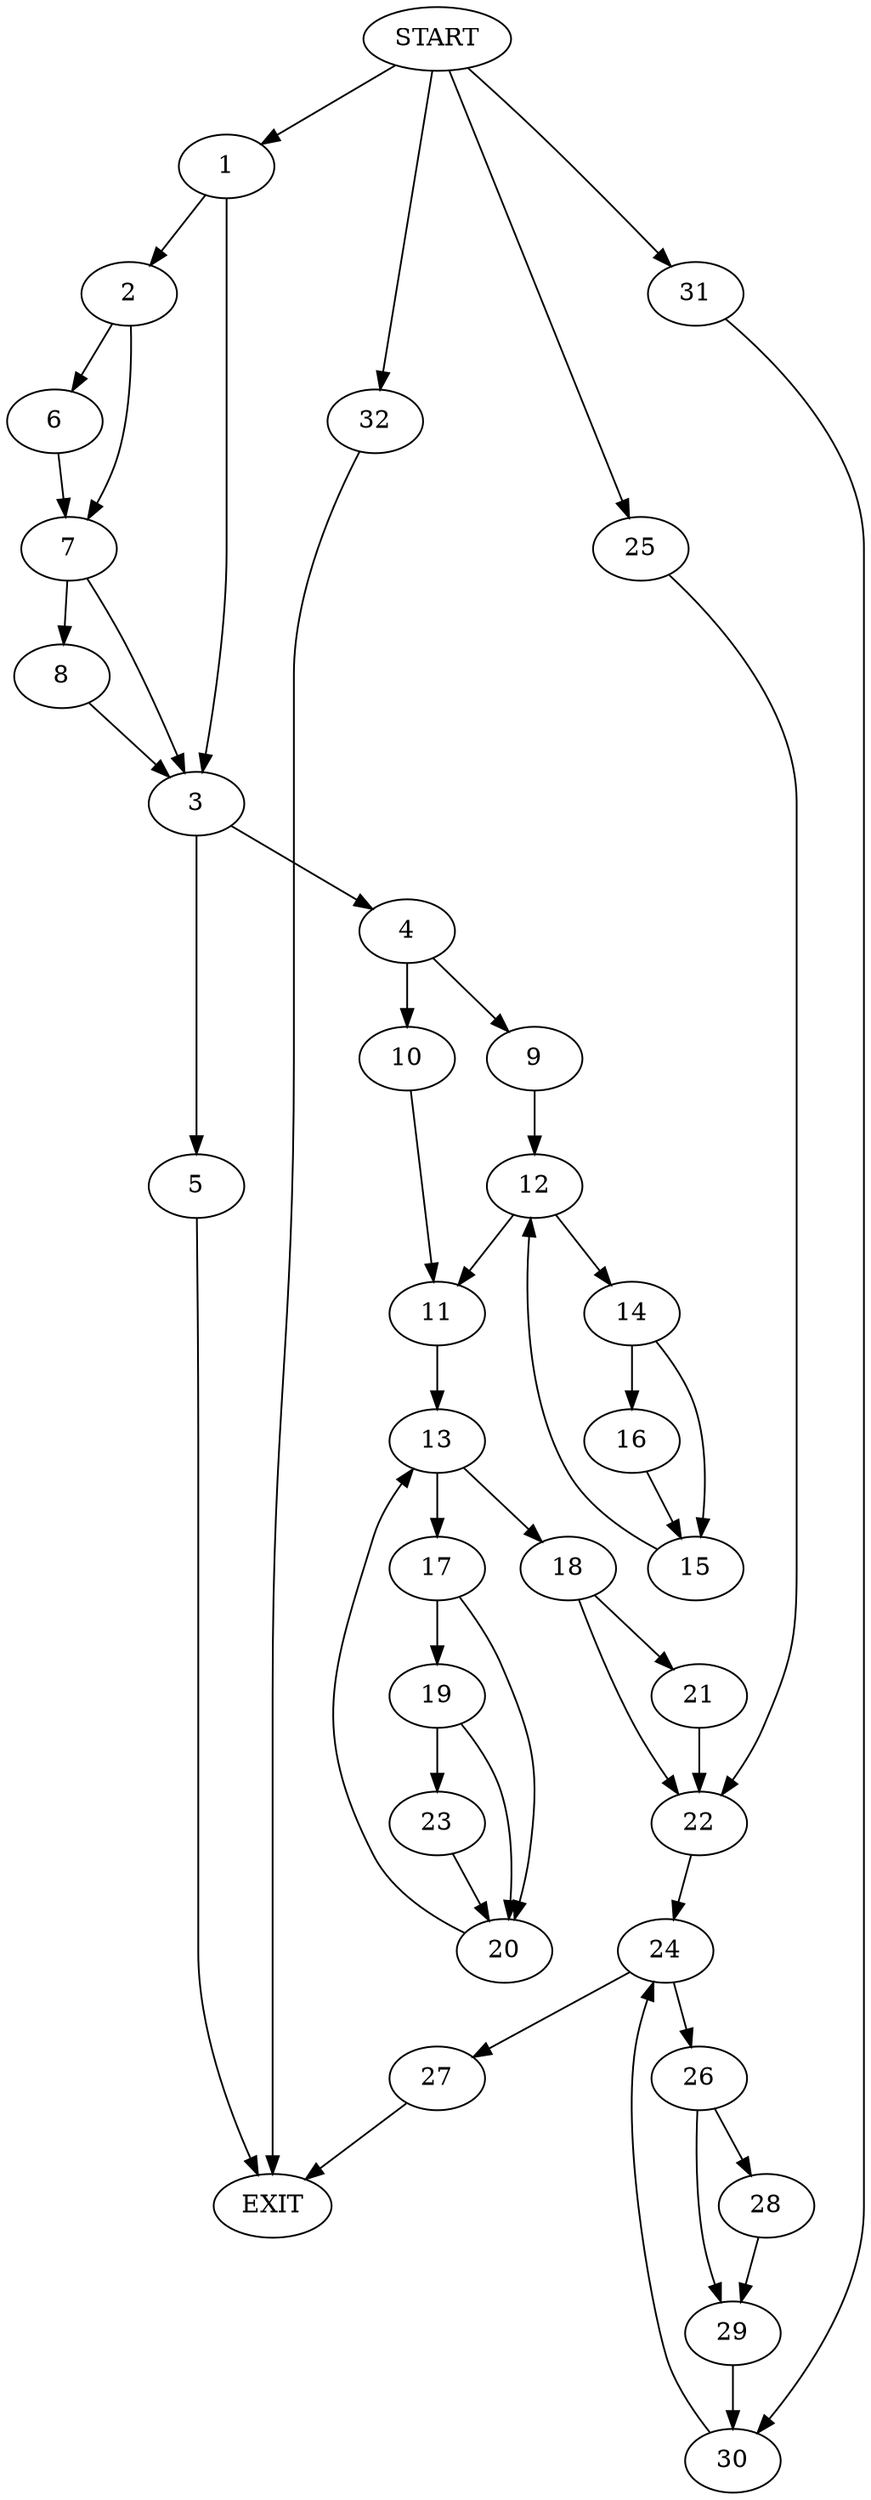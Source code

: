 digraph {
0 [label="START"]
33 [label="EXIT"]
0 -> 1
1 -> 2
1 -> 3
3 -> 4
3 -> 5
2 -> 6
2 -> 7
6 -> 7
7 -> 3
7 -> 8
8 -> 3
5 -> 33
4 -> 9
4 -> 10
10 -> 11
9 -> 12
11 -> 13
12 -> 14
12 -> 11
14 -> 15
14 -> 16
15 -> 12
16 -> 15
13 -> 17
13 -> 18
17 -> 19
17 -> 20
18 -> 21
18 -> 22
19 -> 20
19 -> 23
20 -> 13
23 -> 20
22 -> 24
21 -> 22
0 -> 25
25 -> 22
24 -> 26
24 -> 27
26 -> 28
26 -> 29
27 -> 33
28 -> 29
29 -> 30
30 -> 24
0 -> 31
31 -> 30
0 -> 32
32 -> 33
}
